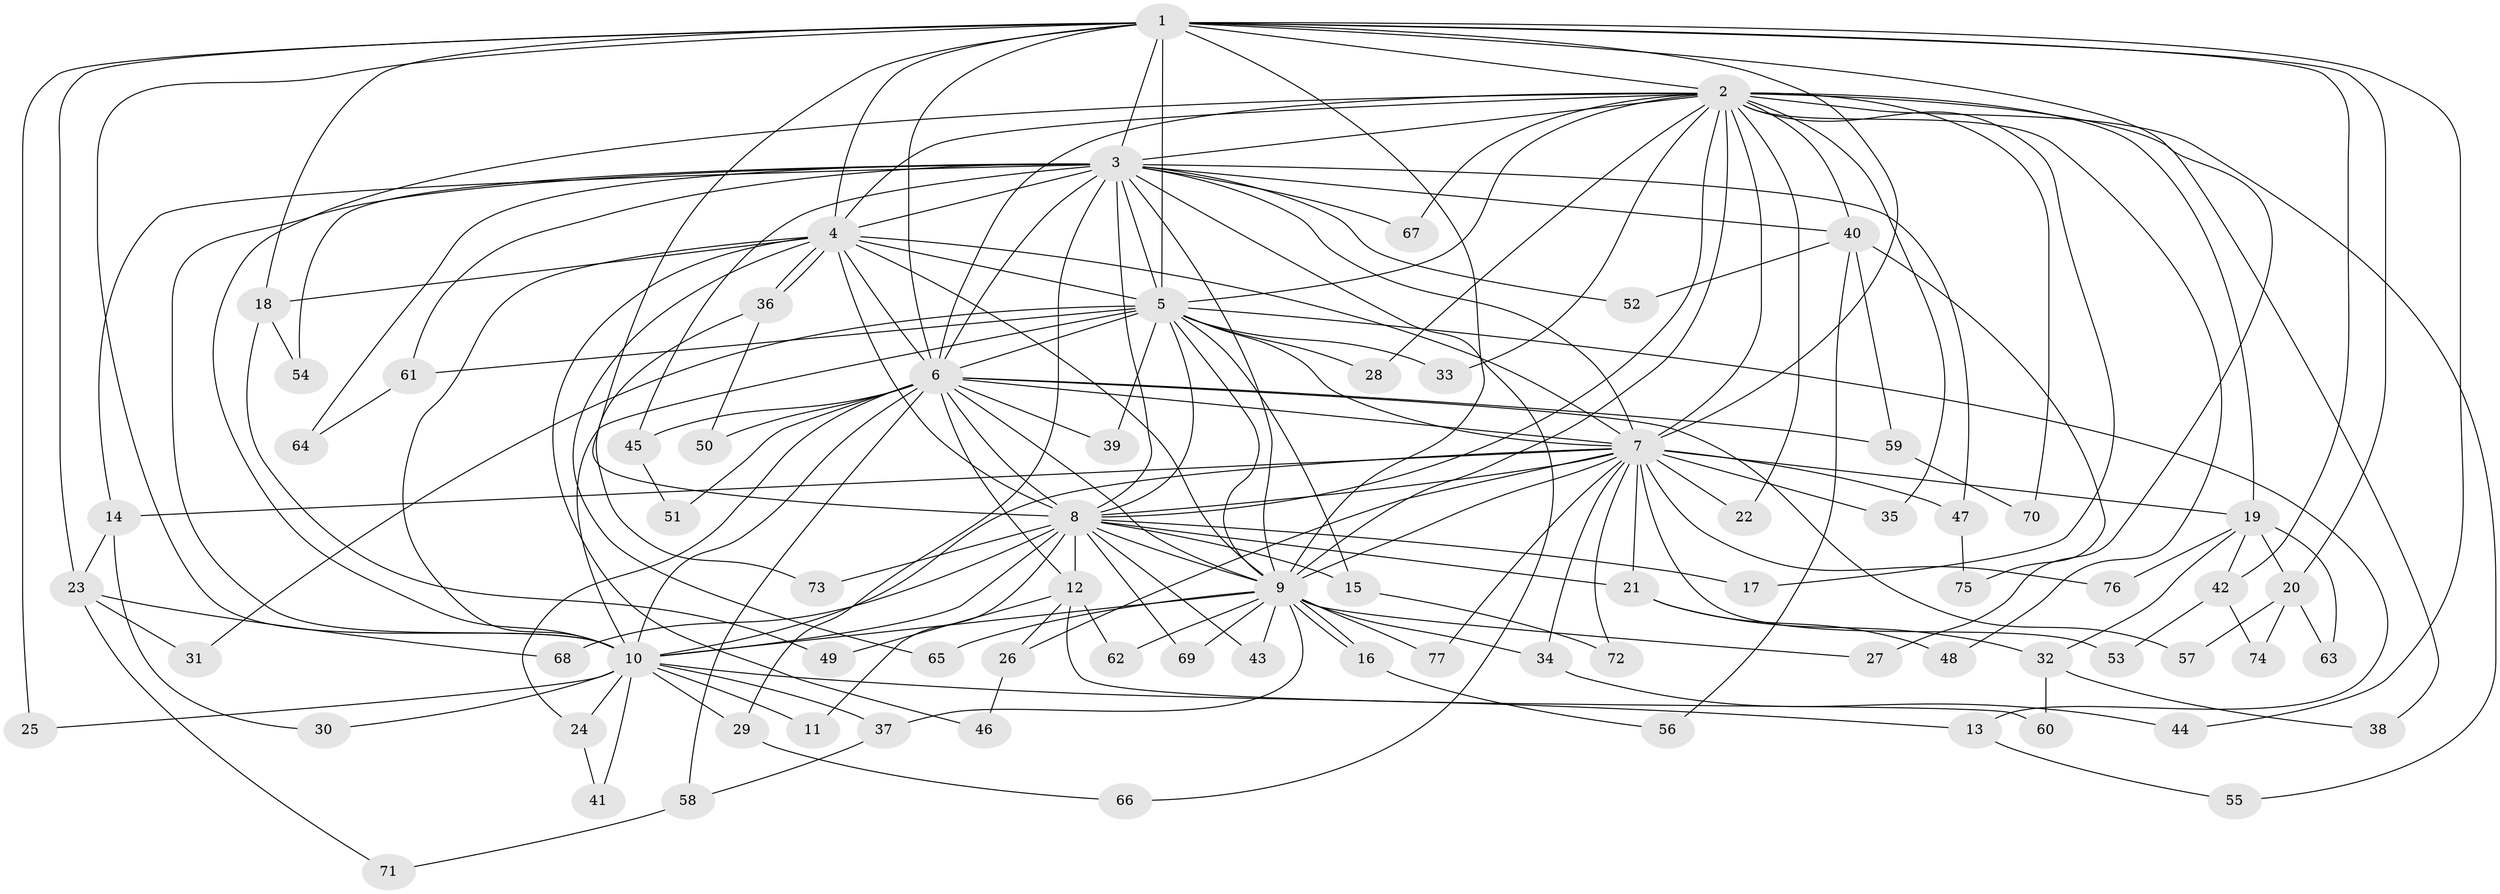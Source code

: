 // coarse degree distribution, {15: 0.03773584905660377, 16: 0.018867924528301886, 21: 0.018867924528301886, 2: 0.5660377358490566, 4: 0.1320754716981132, 3: 0.07547169811320754, 1: 0.09433962264150944, 5: 0.03773584905660377, 18: 0.018867924528301886}
// Generated by graph-tools (version 1.1) at 2025/48/03/04/25 21:48:11]
// undirected, 77 vertices, 179 edges
graph export_dot {
graph [start="1"]
  node [color=gray90,style=filled];
  1;
  2;
  3;
  4;
  5;
  6;
  7;
  8;
  9;
  10;
  11;
  12;
  13;
  14;
  15;
  16;
  17;
  18;
  19;
  20;
  21;
  22;
  23;
  24;
  25;
  26;
  27;
  28;
  29;
  30;
  31;
  32;
  33;
  34;
  35;
  36;
  37;
  38;
  39;
  40;
  41;
  42;
  43;
  44;
  45;
  46;
  47;
  48;
  49;
  50;
  51;
  52;
  53;
  54;
  55;
  56;
  57;
  58;
  59;
  60;
  61;
  62;
  63;
  64;
  65;
  66;
  67;
  68;
  69;
  70;
  71;
  72;
  73;
  74;
  75;
  76;
  77;
  1 -- 2;
  1 -- 3;
  1 -- 4;
  1 -- 5;
  1 -- 6;
  1 -- 7;
  1 -- 8;
  1 -- 9;
  1 -- 10;
  1 -- 18;
  1 -- 20;
  1 -- 23;
  1 -- 25;
  1 -- 27;
  1 -- 42;
  1 -- 44;
  2 -- 3;
  2 -- 4;
  2 -- 5;
  2 -- 6;
  2 -- 7;
  2 -- 8;
  2 -- 9;
  2 -- 10;
  2 -- 17;
  2 -- 19;
  2 -- 22;
  2 -- 28;
  2 -- 33;
  2 -- 35;
  2 -- 38;
  2 -- 40;
  2 -- 48;
  2 -- 55;
  2 -- 67;
  2 -- 70;
  3 -- 4;
  3 -- 5;
  3 -- 6;
  3 -- 7;
  3 -- 8;
  3 -- 9;
  3 -- 10;
  3 -- 14;
  3 -- 29;
  3 -- 40;
  3 -- 45;
  3 -- 47;
  3 -- 52;
  3 -- 54;
  3 -- 61;
  3 -- 64;
  3 -- 66;
  3 -- 67;
  4 -- 5;
  4 -- 6;
  4 -- 7;
  4 -- 8;
  4 -- 9;
  4 -- 10;
  4 -- 18;
  4 -- 36;
  4 -- 36;
  4 -- 46;
  4 -- 65;
  5 -- 6;
  5 -- 7;
  5 -- 8;
  5 -- 9;
  5 -- 10;
  5 -- 13;
  5 -- 15;
  5 -- 28;
  5 -- 31;
  5 -- 33;
  5 -- 39;
  5 -- 61;
  6 -- 7;
  6 -- 8;
  6 -- 9;
  6 -- 10;
  6 -- 12;
  6 -- 24;
  6 -- 39;
  6 -- 45;
  6 -- 50;
  6 -- 51;
  6 -- 57;
  6 -- 58;
  6 -- 59;
  7 -- 8;
  7 -- 9;
  7 -- 10;
  7 -- 14;
  7 -- 19;
  7 -- 21;
  7 -- 22;
  7 -- 26;
  7 -- 34;
  7 -- 35;
  7 -- 47;
  7 -- 53;
  7 -- 72;
  7 -- 76;
  7 -- 77;
  8 -- 9;
  8 -- 10;
  8 -- 11;
  8 -- 12;
  8 -- 15;
  8 -- 17;
  8 -- 21;
  8 -- 43;
  8 -- 68;
  8 -- 69;
  8 -- 73;
  9 -- 10;
  9 -- 16;
  9 -- 16;
  9 -- 27;
  9 -- 34;
  9 -- 37;
  9 -- 43;
  9 -- 62;
  9 -- 65;
  9 -- 69;
  9 -- 77;
  10 -- 11;
  10 -- 13;
  10 -- 24;
  10 -- 25;
  10 -- 29;
  10 -- 30;
  10 -- 37;
  10 -- 41;
  12 -- 26;
  12 -- 49;
  12 -- 60;
  12 -- 62;
  13 -- 55;
  14 -- 23;
  14 -- 30;
  15 -- 72;
  16 -- 56;
  18 -- 49;
  18 -- 54;
  19 -- 20;
  19 -- 32;
  19 -- 42;
  19 -- 63;
  19 -- 76;
  20 -- 57;
  20 -- 63;
  20 -- 74;
  21 -- 32;
  21 -- 48;
  23 -- 31;
  23 -- 68;
  23 -- 71;
  24 -- 41;
  26 -- 46;
  29 -- 66;
  32 -- 38;
  32 -- 60;
  34 -- 44;
  36 -- 50;
  36 -- 73;
  37 -- 58;
  40 -- 52;
  40 -- 56;
  40 -- 59;
  40 -- 75;
  42 -- 53;
  42 -- 74;
  45 -- 51;
  47 -- 75;
  58 -- 71;
  59 -- 70;
  61 -- 64;
}
